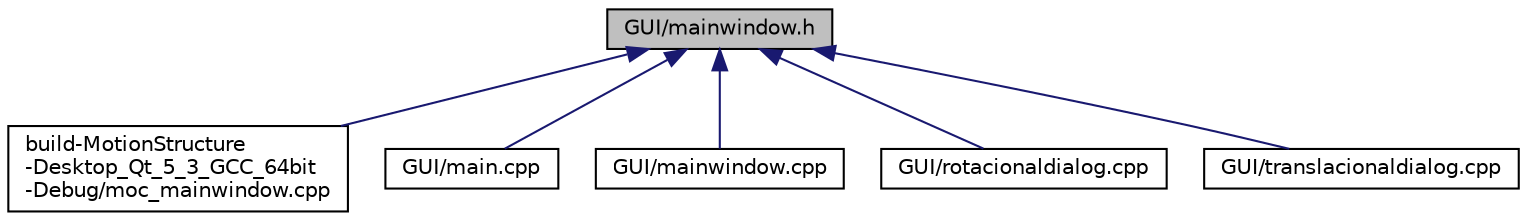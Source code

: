 digraph "GUI/mainwindow.h"
{
  edge [fontname="Helvetica",fontsize="10",labelfontname="Helvetica",labelfontsize="10"];
  node [fontname="Helvetica",fontsize="10",shape=record];
  Node1 [label="GUI/mainwindow.h",height=0.2,width=0.4,color="black", fillcolor="grey75", style="filled" fontcolor="black"];
  Node1 -> Node2 [dir="back",color="midnightblue",fontsize="10",style="solid"];
  Node2 [label="build-MotionStructure\l-Desktop_Qt_5_3_GCC_64bit\l-Debug/moc_mainwindow.cpp",height=0.2,width=0.4,color="black", fillcolor="white", style="filled",URL="$moc__mainwindow_8cpp.html"];
  Node1 -> Node3 [dir="back",color="midnightblue",fontsize="10",style="solid"];
  Node3 [label="GUI/main.cpp",height=0.2,width=0.4,color="black", fillcolor="white", style="filled",URL="$main_8cpp.html"];
  Node1 -> Node4 [dir="back",color="midnightblue",fontsize="10",style="solid"];
  Node4 [label="GUI/mainwindow.cpp",height=0.2,width=0.4,color="black", fillcolor="white", style="filled",URL="$mainwindow_8cpp.html"];
  Node1 -> Node5 [dir="back",color="midnightblue",fontsize="10",style="solid"];
  Node5 [label="GUI/rotacionaldialog.cpp",height=0.2,width=0.4,color="black", fillcolor="white", style="filled",URL="$rotacionaldialog_8cpp.html"];
  Node1 -> Node6 [dir="back",color="midnightblue",fontsize="10",style="solid"];
  Node6 [label="GUI/translacionaldialog.cpp",height=0.2,width=0.4,color="black", fillcolor="white", style="filled",URL="$translacionaldialog_8cpp.html"];
}
